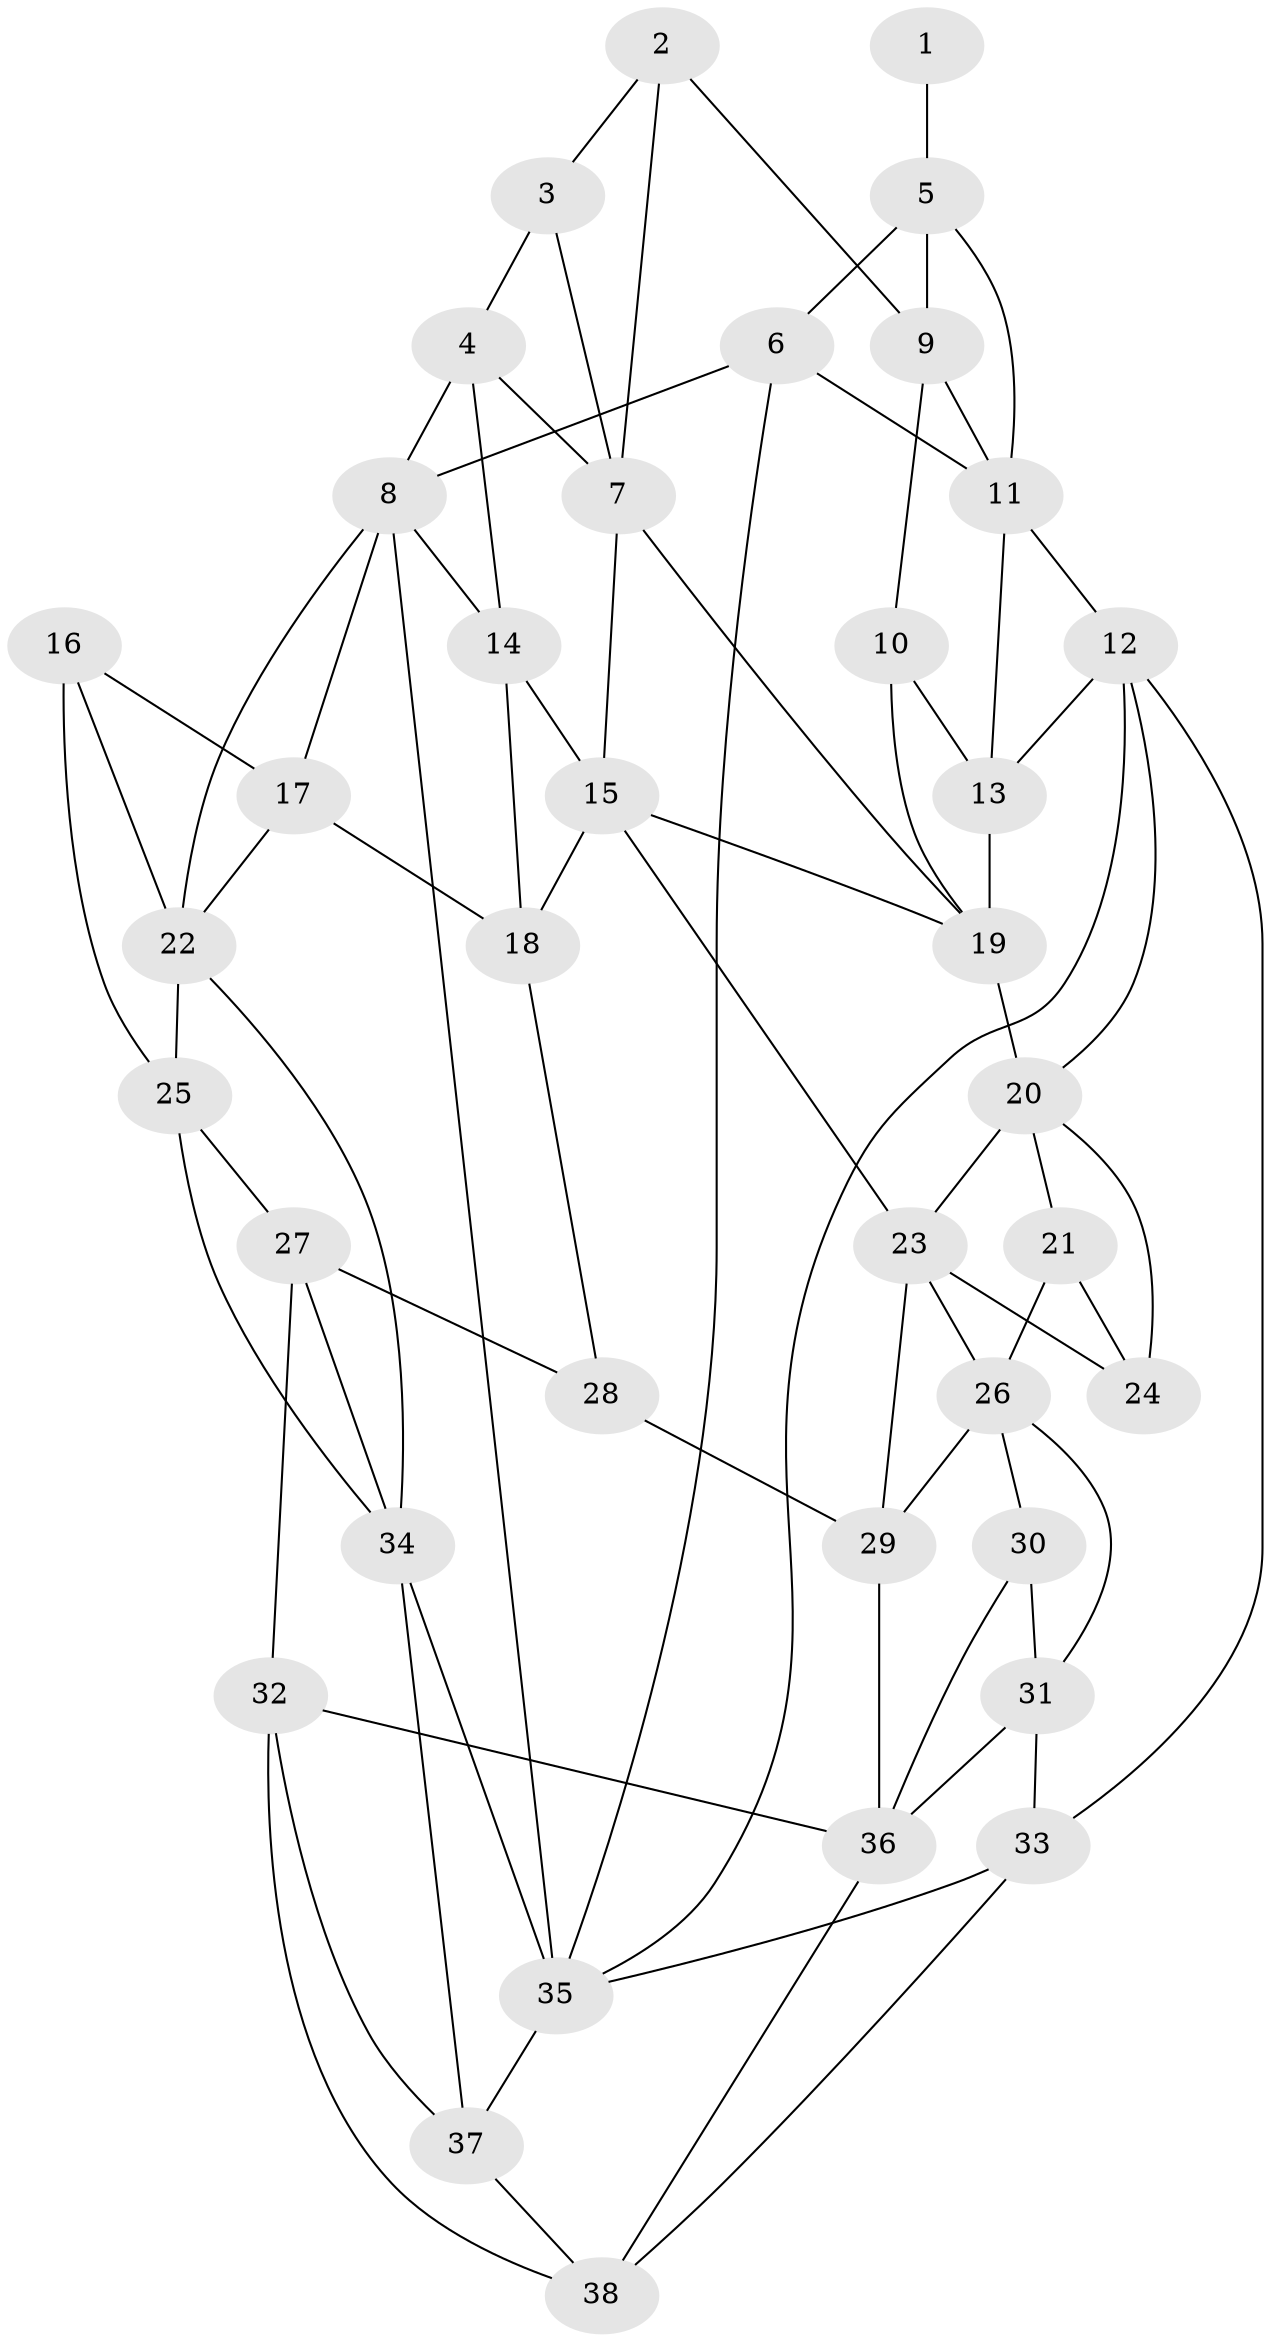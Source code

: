 // original degree distribution, {3: 0.023809523809523808, 4: 0.23809523809523808, 6: 0.23809523809523808, 5: 0.5}
// Generated by graph-tools (version 1.1) at 2025/38/03/04/25 23:38:21]
// undirected, 38 vertices, 78 edges
graph export_dot {
  node [color=gray90,style=filled];
  1;
  2;
  3;
  4;
  5;
  6;
  7;
  8;
  9;
  10;
  11;
  12;
  13;
  14;
  15;
  16;
  17;
  18;
  19;
  20;
  21;
  22;
  23;
  24;
  25;
  26;
  27;
  28;
  29;
  30;
  31;
  32;
  33;
  34;
  35;
  36;
  37;
  38;
  1 -- 5 [weight=2.0];
  2 -- 3 [weight=1.0];
  2 -- 7 [weight=1.0];
  2 -- 9 [weight=1.0];
  3 -- 4 [weight=1.0];
  3 -- 7 [weight=1.0];
  4 -- 7 [weight=1.0];
  4 -- 8 [weight=2.0];
  4 -- 14 [weight=1.0];
  5 -- 6 [weight=1.0];
  5 -- 9 [weight=2.0];
  5 -- 11 [weight=1.0];
  6 -- 8 [weight=1.0];
  6 -- 11 [weight=2.0];
  6 -- 35 [weight=1.0];
  7 -- 15 [weight=1.0];
  7 -- 19 [weight=1.0];
  8 -- 14 [weight=1.0];
  8 -- 17 [weight=1.0];
  8 -- 22 [weight=1.0];
  8 -- 35 [weight=1.0];
  9 -- 10 [weight=1.0];
  9 -- 11 [weight=1.0];
  10 -- 13 [weight=1.0];
  10 -- 19 [weight=1.0];
  11 -- 12 [weight=1.0];
  11 -- 13 [weight=1.0];
  12 -- 13 [weight=1.0];
  12 -- 20 [weight=1.0];
  12 -- 33 [weight=1.0];
  12 -- 35 [weight=1.0];
  13 -- 19 [weight=1.0];
  14 -- 15 [weight=1.0];
  14 -- 18 [weight=1.0];
  15 -- 18 [weight=1.0];
  15 -- 19 [weight=1.0];
  15 -- 23 [weight=1.0];
  16 -- 17 [weight=1.0];
  16 -- 22 [weight=1.0];
  16 -- 25 [weight=1.0];
  17 -- 18 [weight=2.0];
  17 -- 22 [weight=1.0];
  18 -- 28 [weight=1.0];
  19 -- 20 [weight=2.0];
  20 -- 21 [weight=1.0];
  20 -- 23 [weight=1.0];
  20 -- 24 [weight=1.0];
  21 -- 24 [weight=1.0];
  21 -- 26 [weight=1.0];
  22 -- 25 [weight=1.0];
  22 -- 34 [weight=1.0];
  23 -- 24 [weight=2.0];
  23 -- 26 [weight=1.0];
  23 -- 29 [weight=1.0];
  25 -- 27 [weight=1.0];
  25 -- 34 [weight=1.0];
  26 -- 29 [weight=1.0];
  26 -- 30 [weight=1.0];
  26 -- 31 [weight=1.0];
  27 -- 28 [weight=2.0];
  27 -- 32 [weight=1.0];
  27 -- 34 [weight=1.0];
  28 -- 29 [weight=2.0];
  29 -- 36 [weight=1.0];
  30 -- 31 [weight=2.0];
  30 -- 36 [weight=1.0];
  31 -- 33 [weight=1.0];
  31 -- 36 [weight=1.0];
  32 -- 36 [weight=1.0];
  32 -- 37 [weight=1.0];
  32 -- 38 [weight=1.0];
  33 -- 35 [weight=1.0];
  33 -- 38 [weight=1.0];
  34 -- 35 [weight=1.0];
  34 -- 37 [weight=2.0];
  35 -- 37 [weight=2.0];
  36 -- 38 [weight=1.0];
  37 -- 38 [weight=1.0];
}
